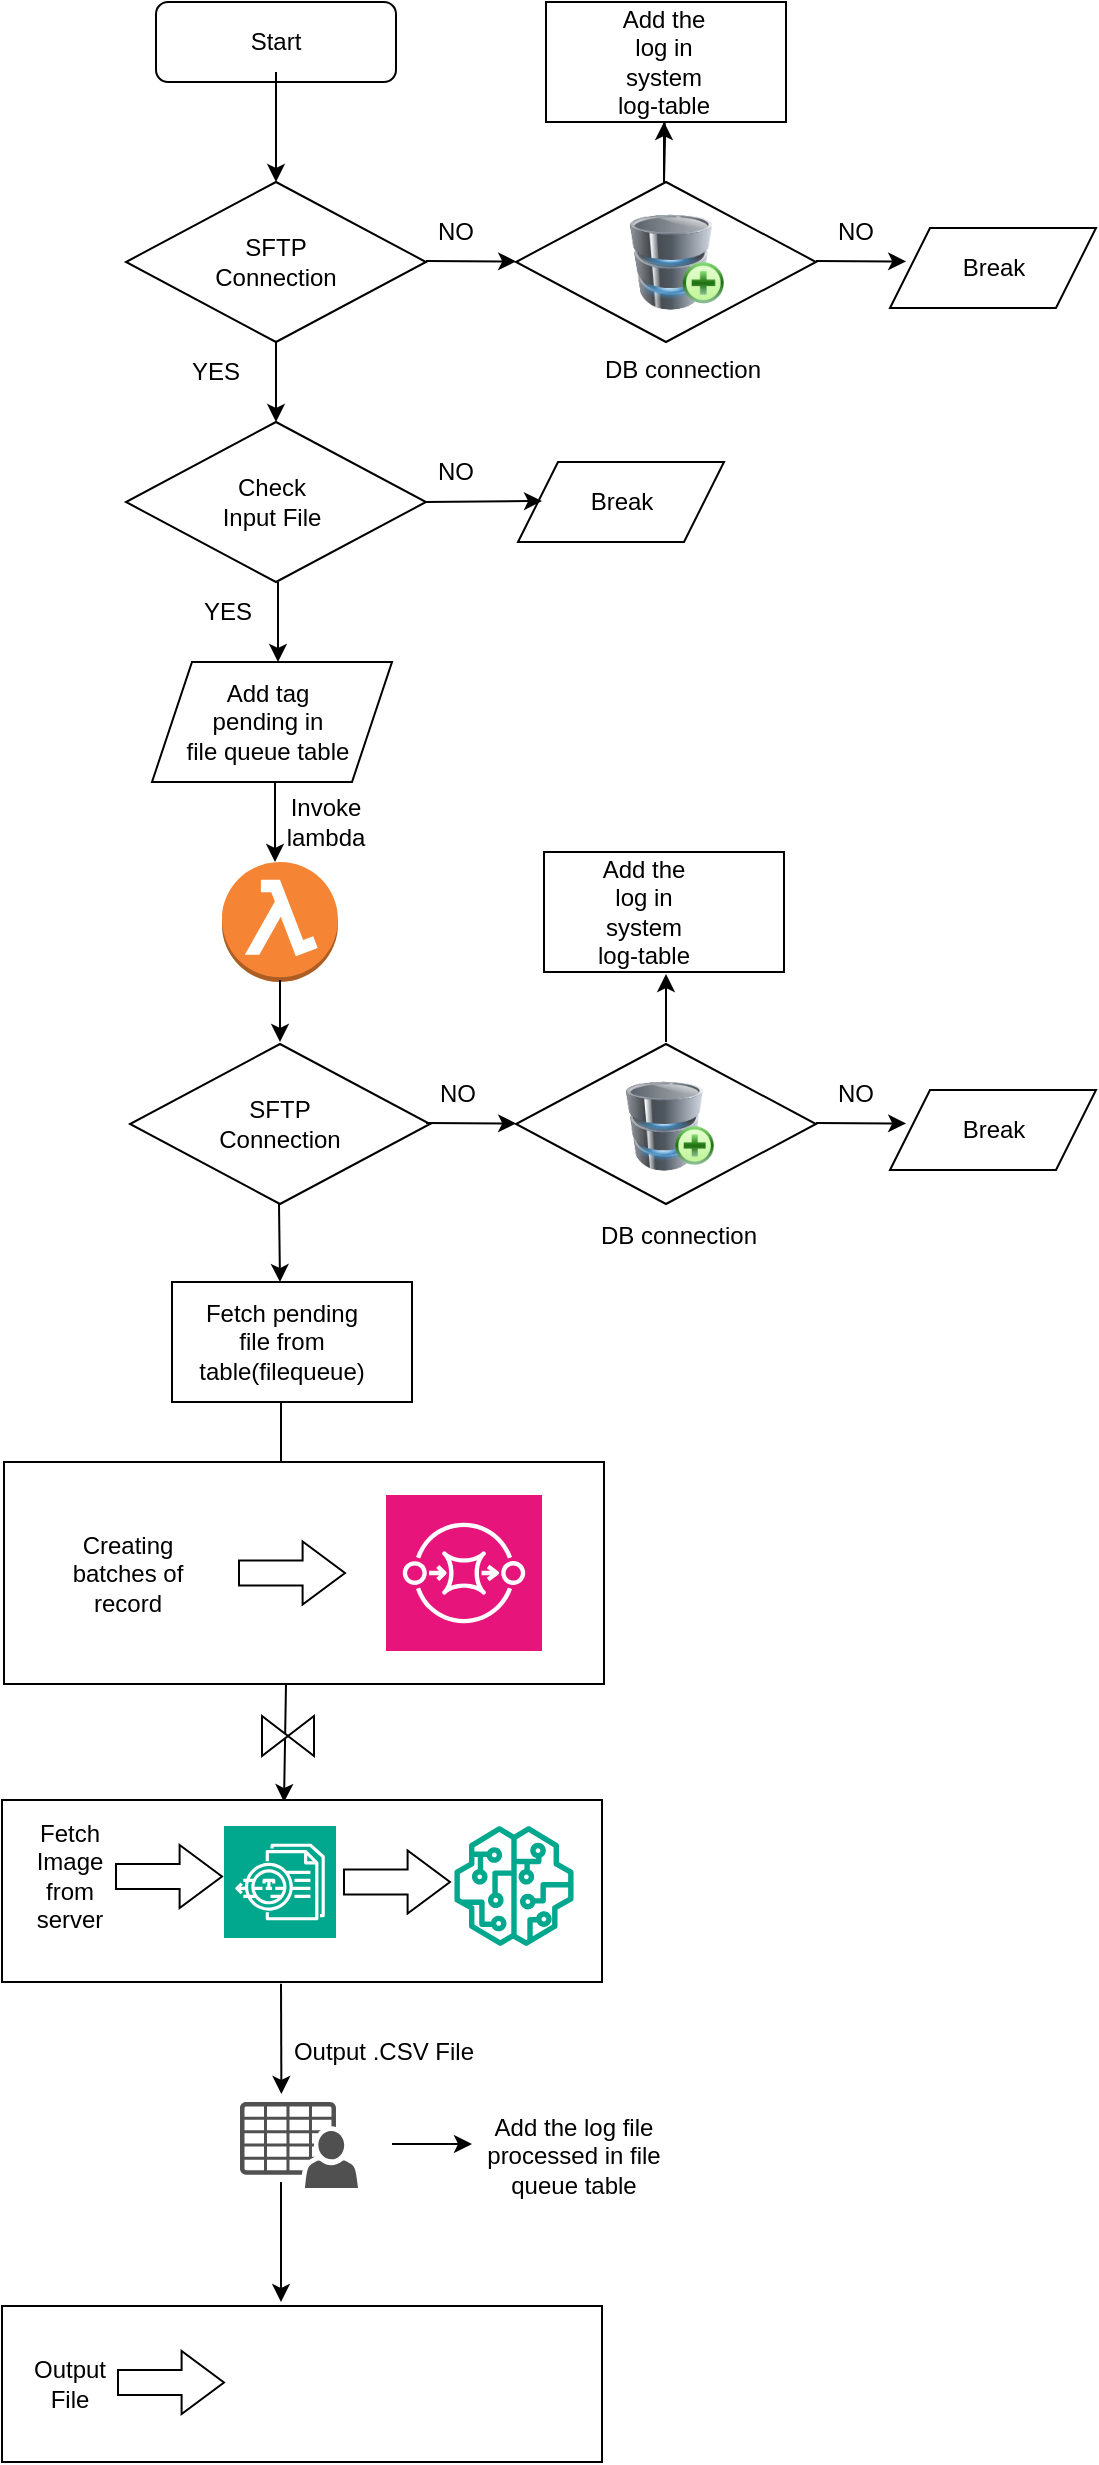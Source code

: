 <mxfile version="24.2.5" type="github">
  <diagram name="Page-1" id="2EUsOOOVj8OHihhh9qo4">
    <mxGraphModel dx="1259" dy="674" grid="1" gridSize="10" guides="1" tooltips="1" connect="1" arrows="1" fold="1" page="1" pageScale="1" pageWidth="827" pageHeight="1169" math="0" shadow="0">
      <root>
        <mxCell id="0" />
        <mxCell id="1" parent="0" />
        <mxCell id="RsuP2KSaUgANFb2woG4n-2" value="" style="rounded=1;whiteSpace=wrap;html=1;" parent="1" vertex="1">
          <mxGeometry x="286" y="30" width="120" height="40" as="geometry" />
        </mxCell>
        <mxCell id="RsuP2KSaUgANFb2woG4n-5" value="" style="edgeStyle=orthogonalEdgeStyle;rounded=0;orthogonalLoop=1;jettySize=auto;html=1;" parent="1" source="RsuP2KSaUgANFb2woG4n-3" target="RsuP2KSaUgANFb2woG4n-4" edge="1">
          <mxGeometry relative="1" as="geometry" />
        </mxCell>
        <mxCell id="RsuP2KSaUgANFb2woG4n-3" value="Start" style="text;html=1;align=center;verticalAlign=middle;whiteSpace=wrap;rounded=0;" parent="1" vertex="1">
          <mxGeometry x="316" y="35" width="60" height="30" as="geometry" />
        </mxCell>
        <mxCell id="RsuP2KSaUgANFb2woG4n-4" value="" style="rhombus;whiteSpace=wrap;html=1;" parent="1" vertex="1">
          <mxGeometry x="271" y="120" width="150" height="80" as="geometry" />
        </mxCell>
        <mxCell id="RsuP2KSaUgANFb2woG4n-6" value="SFTP&lt;br&gt;Connection" style="text;html=1;align=center;verticalAlign=middle;whiteSpace=wrap;rounded=0;" parent="1" vertex="1">
          <mxGeometry x="316" y="145" width="60" height="30" as="geometry" />
        </mxCell>
        <mxCell id="RsuP2KSaUgANFb2woG4n-7" value="" style="endArrow=classic;html=1;rounded=0;" parent="1" edge="1">
          <mxGeometry width="50" height="50" relative="1" as="geometry">
            <mxPoint x="421" y="159.5" as="sourcePoint" />
            <mxPoint x="466.088" y="159.737" as="targetPoint" />
          </mxGeometry>
        </mxCell>
        <mxCell id="RsuP2KSaUgANFb2woG4n-8" value="YES" style="text;html=1;align=center;verticalAlign=middle;whiteSpace=wrap;rounded=0;" parent="1" vertex="1">
          <mxGeometry x="286" y="200" width="60" height="30" as="geometry" />
        </mxCell>
        <mxCell id="RsuP2KSaUgANFb2woG4n-9" value="NO" style="text;html=1;align=center;verticalAlign=middle;whiteSpace=wrap;rounded=0;" parent="1" vertex="1">
          <mxGeometry x="406" y="130" width="60" height="30" as="geometry" />
        </mxCell>
        <mxCell id="RsuP2KSaUgANFb2woG4n-10" value="" style="endArrow=classic;html=1;rounded=0;" parent="1" edge="1">
          <mxGeometry width="50" height="50" relative="1" as="geometry">
            <mxPoint x="346" y="200" as="sourcePoint" />
            <mxPoint x="346" y="240" as="targetPoint" />
          </mxGeometry>
        </mxCell>
        <mxCell id="RsuP2KSaUgANFb2woG4n-13" value="" style="rhombus;whiteSpace=wrap;html=1;" parent="1" vertex="1">
          <mxGeometry x="466" y="120" width="150" height="80" as="geometry" />
        </mxCell>
        <mxCell id="RsuP2KSaUgANFb2woG4n-52" value="" style="edgeStyle=orthogonalEdgeStyle;rounded=0;orthogonalLoop=1;jettySize=auto;html=1;" parent="1" target="RsuP2KSaUgANFb2woG4n-22" edge="1">
          <mxGeometry relative="1" as="geometry">
            <mxPoint x="540" y="120" as="sourcePoint" />
          </mxGeometry>
        </mxCell>
        <mxCell id="RsuP2KSaUgANFb2woG4n-15" value="" style="endArrow=classic;html=1;rounded=0;" parent="1" edge="1">
          <mxGeometry width="50" height="50" relative="1" as="geometry">
            <mxPoint x="616" y="159.5" as="sourcePoint" />
            <mxPoint x="661.088" y="159.737" as="targetPoint" />
          </mxGeometry>
        </mxCell>
        <mxCell id="RsuP2KSaUgANFb2woG4n-17" value="NO" style="text;html=1;align=center;verticalAlign=middle;whiteSpace=wrap;rounded=0;" parent="1" vertex="1">
          <mxGeometry x="606" y="130" width="60" height="30" as="geometry" />
        </mxCell>
        <mxCell id="RsuP2KSaUgANFb2woG4n-18" value="" style="shape=parallelogram;perimeter=parallelogramPerimeter;whiteSpace=wrap;html=1;fixedSize=1;" parent="1" vertex="1">
          <mxGeometry x="653" y="143" width="103" height="40" as="geometry" />
        </mxCell>
        <mxCell id="RsuP2KSaUgANFb2woG4n-19" value="Break" style="text;html=1;align=center;verticalAlign=middle;whiteSpace=wrap;rounded=0;" parent="1" vertex="1">
          <mxGeometry x="675" y="148" width="60" height="30" as="geometry" />
        </mxCell>
        <mxCell id="RsuP2KSaUgANFb2woG4n-21" value="" style="rounded=0;whiteSpace=wrap;html=1;" parent="1" vertex="1">
          <mxGeometry x="481" y="30" width="120" height="60" as="geometry" />
        </mxCell>
        <mxCell id="RsuP2KSaUgANFb2woG4n-22" value="Add the log in system log-table" style="text;html=1;align=center;verticalAlign=middle;whiteSpace=wrap;rounded=0;" parent="1" vertex="1">
          <mxGeometry x="510" y="45" width="60" height="30" as="geometry" />
        </mxCell>
        <mxCell id="RsuP2KSaUgANFb2woG4n-25" value="" style="rhombus;whiteSpace=wrap;html=1;" parent="1" vertex="1">
          <mxGeometry x="271" y="240" width="150" height="80" as="geometry" />
        </mxCell>
        <mxCell id="RsuP2KSaUgANFb2woG4n-26" value="Check Input File" style="text;html=1;align=center;verticalAlign=middle;whiteSpace=wrap;rounded=0;" parent="1" vertex="1">
          <mxGeometry x="314" y="265" width="60" height="30" as="geometry" />
        </mxCell>
        <mxCell id="RsuP2KSaUgANFb2woG4n-27" value="" style="endArrow=classic;html=1;rounded=0;" parent="1" edge="1">
          <mxGeometry width="50" height="50" relative="1" as="geometry">
            <mxPoint x="347" y="320" as="sourcePoint" />
            <mxPoint x="347" y="360" as="targetPoint" />
          </mxGeometry>
        </mxCell>
        <mxCell id="RsuP2KSaUgANFb2woG4n-28" value="YES" style="text;html=1;align=center;verticalAlign=middle;whiteSpace=wrap;rounded=0;" parent="1" vertex="1">
          <mxGeometry x="292" y="320" width="60" height="30" as="geometry" />
        </mxCell>
        <mxCell id="RsuP2KSaUgANFb2woG4n-29" value="" style="shape=parallelogram;perimeter=parallelogramPerimeter;whiteSpace=wrap;html=1;fixedSize=1;" parent="1" vertex="1">
          <mxGeometry x="284" y="360" width="120" height="60" as="geometry" />
        </mxCell>
        <mxCell id="RsuP2KSaUgANFb2woG4n-30" value="Add tag pending in file&amp;nbsp;queue&amp;nbsp;table" style="text;html=1;align=center;verticalAlign=middle;whiteSpace=wrap;rounded=0;" parent="1" vertex="1">
          <mxGeometry x="312" y="375" width="60" height="30" as="geometry" />
        </mxCell>
        <mxCell id="RsuP2KSaUgANFb2woG4n-31" value="" style="endArrow=classic;html=1;rounded=0;" parent="1" edge="1">
          <mxGeometry width="50" height="50" relative="1" as="geometry">
            <mxPoint x="345.5" y="420" as="sourcePoint" />
            <mxPoint x="345.5" y="460" as="targetPoint" />
          </mxGeometry>
        </mxCell>
        <mxCell id="RsuP2KSaUgANFb2woG4n-32" value="" style="outlineConnect=0;dashed=0;verticalLabelPosition=bottom;verticalAlign=top;align=center;html=1;shape=mxgraph.aws3.lambda_function;fillColor=#F58534;gradientColor=none;" parent="1" vertex="1">
          <mxGeometry x="319" y="460" width="58" height="60" as="geometry" />
        </mxCell>
        <mxCell id="RsuP2KSaUgANFb2woG4n-33" value="Invoke lambda" style="text;html=1;align=center;verticalAlign=middle;whiteSpace=wrap;rounded=0;" parent="1" vertex="1">
          <mxGeometry x="341" y="425" width="60" height="30" as="geometry" />
        </mxCell>
        <mxCell id="RsuP2KSaUgANFb2woG4n-34" value="" style="rhombus;whiteSpace=wrap;html=1;" parent="1" vertex="1">
          <mxGeometry x="273" y="551" width="150" height="80" as="geometry" />
        </mxCell>
        <mxCell id="RsuP2KSaUgANFb2woG4n-36" value="" style="endArrow=classic;html=1;rounded=0;" parent="1" edge="1">
          <mxGeometry width="50" height="50" relative="1" as="geometry">
            <mxPoint x="348" y="519" as="sourcePoint" />
            <mxPoint x="348" y="550" as="targetPoint" />
          </mxGeometry>
        </mxCell>
        <mxCell id="RsuP2KSaUgANFb2woG4n-37" value="SFTP&lt;br style=&quot;border-color: var(--border-color);&quot;&gt;Connection" style="text;html=1;align=center;verticalAlign=middle;whiteSpace=wrap;rounded=0;" parent="1" vertex="1">
          <mxGeometry x="318" y="576" width="60" height="30" as="geometry" />
        </mxCell>
        <mxCell id="RsuP2KSaUgANFb2woG4n-38" value="" style="endArrow=classic;html=1;rounded=0;" parent="1" edge="1">
          <mxGeometry width="50" height="50" relative="1" as="geometry">
            <mxPoint x="421" y="590.5" as="sourcePoint" />
            <mxPoint x="466.088" y="590.737" as="targetPoint" />
          </mxGeometry>
        </mxCell>
        <mxCell id="RsuP2KSaUgANFb2woG4n-39" value="" style="rhombus;whiteSpace=wrap;html=1;" parent="1" vertex="1">
          <mxGeometry x="466" y="551" width="150" height="80" as="geometry" />
        </mxCell>
        <mxCell id="RsuP2KSaUgANFb2woG4n-41" value="" style="endArrow=classic;html=1;rounded=0;" parent="1" edge="1">
          <mxGeometry width="50" height="50" relative="1" as="geometry">
            <mxPoint x="616" y="590.5" as="sourcePoint" />
            <mxPoint x="661.088" y="590.737" as="targetPoint" />
          </mxGeometry>
        </mxCell>
        <mxCell id="RsuP2KSaUgANFb2woG4n-42" value="NO" style="text;html=1;align=center;verticalAlign=middle;whiteSpace=wrap;rounded=0;" parent="1" vertex="1">
          <mxGeometry x="606" y="561" width="60" height="30" as="geometry" />
        </mxCell>
        <mxCell id="RsuP2KSaUgANFb2woG4n-43" value="" style="shape=parallelogram;perimeter=parallelogramPerimeter;whiteSpace=wrap;html=1;fixedSize=1;" parent="1" vertex="1">
          <mxGeometry x="653" y="574" width="103" height="40" as="geometry" />
        </mxCell>
        <mxCell id="RsuP2KSaUgANFb2woG4n-44" value="Break" style="text;html=1;align=center;verticalAlign=middle;whiteSpace=wrap;rounded=0;" parent="1" vertex="1">
          <mxGeometry x="675" y="579" width="60" height="30" as="geometry" />
        </mxCell>
        <mxCell id="RsuP2KSaUgANFb2woG4n-46" value="" style="endArrow=classic;html=1;rounded=0;" parent="1" edge="1">
          <mxGeometry width="50" height="50" relative="1" as="geometry">
            <mxPoint x="540" y="120" as="sourcePoint" />
            <mxPoint x="540" y="90" as="targetPoint" />
          </mxGeometry>
        </mxCell>
        <mxCell id="RsuP2KSaUgANFb2woG4n-47" value="" style="rounded=0;whiteSpace=wrap;html=1;" parent="1" vertex="1">
          <mxGeometry x="480" y="455" width="120" height="60" as="geometry" />
        </mxCell>
        <mxCell id="RsuP2KSaUgANFb2woG4n-62" value="Add the log in system log-table" style="text;html=1;align=center;verticalAlign=middle;whiteSpace=wrap;rounded=0;" parent="1" vertex="1">
          <mxGeometry x="500" y="460" width="60" height="50" as="geometry" />
        </mxCell>
        <mxCell id="RsuP2KSaUgANFb2woG4n-63" value="" style="endArrow=classic;html=1;rounded=0;" parent="1" edge="1">
          <mxGeometry width="50" height="50" relative="1" as="geometry">
            <mxPoint x="541" y="550" as="sourcePoint" />
            <mxPoint x="541" y="516" as="targetPoint" />
          </mxGeometry>
        </mxCell>
        <mxCell id="RsuP2KSaUgANFb2woG4n-64" value="" style="shape=parallelogram;perimeter=parallelogramPerimeter;whiteSpace=wrap;html=1;fixedSize=1;" parent="1" vertex="1">
          <mxGeometry x="467" y="260" width="103" height="40" as="geometry" />
        </mxCell>
        <mxCell id="RsuP2KSaUgANFb2woG4n-65" value="Break" style="text;html=1;align=center;verticalAlign=middle;whiteSpace=wrap;rounded=0;" parent="1" vertex="1">
          <mxGeometry x="489" y="265" width="60" height="30" as="geometry" />
        </mxCell>
        <mxCell id="RsuP2KSaUgANFb2woG4n-66" value="" style="endArrow=classic;html=1;rounded=0;" parent="1" edge="1">
          <mxGeometry width="50" height="50" relative="1" as="geometry">
            <mxPoint x="420" y="280" as="sourcePoint" />
            <mxPoint x="479" y="279.5" as="targetPoint" />
          </mxGeometry>
        </mxCell>
        <mxCell id="RsuP2KSaUgANFb2woG4n-68" value="NO" style="text;html=1;align=center;verticalAlign=middle;whiteSpace=wrap;rounded=0;" parent="1" vertex="1">
          <mxGeometry x="406" y="250" width="60" height="30" as="geometry" />
        </mxCell>
        <mxCell id="RsuP2KSaUgANFb2woG4n-69" value="NO" style="text;html=1;align=center;verticalAlign=middle;whiteSpace=wrap;rounded=0;" parent="1" vertex="1">
          <mxGeometry x="407" y="561" width="60" height="30" as="geometry" />
        </mxCell>
        <mxCell id="RsuP2KSaUgANFb2woG4n-70" value="" style="endArrow=classic;html=1;rounded=0;" parent="1" edge="1">
          <mxGeometry width="50" height="50" relative="1" as="geometry">
            <mxPoint x="347.5" y="631" as="sourcePoint" />
            <mxPoint x="348" y="670" as="targetPoint" />
          </mxGeometry>
        </mxCell>
        <mxCell id="RsuP2KSaUgANFb2woG4n-73" value="" style="rounded=0;whiteSpace=wrap;html=1;" parent="1" vertex="1">
          <mxGeometry x="294" y="670" width="120" height="60" as="geometry" />
        </mxCell>
        <mxCell id="RsuP2KSaUgANFb2woG4n-74" value="Fetch pending file from table(filequeue)" style="text;html=1;align=center;verticalAlign=middle;whiteSpace=wrap;rounded=0;" parent="1" vertex="1">
          <mxGeometry x="319" y="685" width="60" height="30" as="geometry" />
        </mxCell>
        <mxCell id="RsuP2KSaUgANFb2woG4n-77" value="" style="endArrow=classic;html=1;rounded=0;" parent="1" edge="1">
          <mxGeometry width="50" height="50" relative="1" as="geometry">
            <mxPoint x="348.5" y="730" as="sourcePoint" />
            <mxPoint x="348.5" y="780" as="targetPoint" />
          </mxGeometry>
        </mxCell>
        <mxCell id="RsuP2KSaUgANFb2woG4n-84" value="" style="endArrow=classic;html=1;rounded=0;exitX=0.5;exitY=1;exitDx=0;exitDy=0;exitPerimeter=0;" parent="1" edge="1">
          <mxGeometry width="50" height="50" relative="1" as="geometry">
            <mxPoint x="351" y="871" as="sourcePoint" />
            <mxPoint x="350" y="930" as="targetPoint" />
          </mxGeometry>
        </mxCell>
        <mxCell id="RsuP2KSaUgANFb2woG4n-86" value="" style="shape=collate;html=1;direction=south;" parent="1" vertex="1">
          <mxGeometry x="339" y="887" width="26" height="20" as="geometry" />
        </mxCell>
        <mxCell id="RsuP2KSaUgANFb2woG4n-88" value="" style="sketch=0;points=[[0,0,0],[0.25,0,0],[0.5,0,0],[0.75,0,0],[1,0,0],[0,1,0],[0.25,1,0],[0.5,1,0],[0.75,1,0],[1,1,0],[0,0.25,0],[0,0.5,0],[0,0.75,0],[1,0.25,0],[1,0.5,0],[1,0.75,0]];outlineConnect=0;fontColor=#232F3E;fillColor=#01A88D;strokeColor=#ffffff;dashed=0;verticalLabelPosition=bottom;verticalAlign=top;align=center;html=1;fontSize=12;fontStyle=0;aspect=fixed;shape=mxgraph.aws4.resourceIcon;resIcon=mxgraph.aws4.textract;" parent="1" vertex="1">
          <mxGeometry x="320" y="934.25" width="50" height="50" as="geometry" />
        </mxCell>
        <mxCell id="RsuP2KSaUgANFb2woG4n-90" value="" style="rounded=0;whiteSpace=wrap;html=1;" parent="1" vertex="1">
          <mxGeometry x="209" y="929" width="300" height="91" as="geometry" />
        </mxCell>
        <mxCell id="RsuP2KSaUgANFb2woG4n-91" value="Fetch Image from server" style="text;html=1;align=center;verticalAlign=middle;whiteSpace=wrap;rounded=0;" parent="1" vertex="1">
          <mxGeometry x="213" y="952" width="60" height="30" as="geometry" />
        </mxCell>
        <mxCell id="RsuP2KSaUgANFb2woG4n-92" value="" style="shape=singleArrow;whiteSpace=wrap;html=1;arrowWidth=0.4;arrowSize=0.4;" parent="1" vertex="1">
          <mxGeometry x="266" y="951.5" width="53" height="31.5" as="geometry" />
        </mxCell>
        <mxCell id="RsuP2KSaUgANFb2woG4n-94" value="" style="sketch=0;points=[[0,0,0],[0.25,0,0],[0.5,0,0],[0.75,0,0],[1,0,0],[0,1,0],[0.25,1,0],[0.5,1,0],[0.75,1,0],[1,1,0],[0,0.25,0],[0,0.5,0],[0,0.75,0],[1,0.25,0],[1,0.5,0],[1,0.75,0]];outlineConnect=0;fontColor=#232F3E;fillColor=#01A88D;strokeColor=#ffffff;dashed=0;verticalLabelPosition=bottom;verticalAlign=top;align=center;html=1;fontSize=12;fontStyle=0;aspect=fixed;shape=mxgraph.aws4.resourceIcon;resIcon=mxgraph.aws4.textract;" parent="1" vertex="1">
          <mxGeometry x="320" y="942" width="56" height="56" as="geometry" />
        </mxCell>
        <mxCell id="RsuP2KSaUgANFb2woG4n-95" value="" style="shape=singleArrow;whiteSpace=wrap;html=1;arrowWidth=0.4;arrowSize=0.4;" parent="1" vertex="1">
          <mxGeometry x="380" y="954.25" width="53" height="31.5" as="geometry" />
        </mxCell>
        <mxCell id="RsuP2KSaUgANFb2woG4n-97" value="" style="sketch=0;outlineConnect=0;fontColor=#232F3E;gradientColor=none;fillColor=#01A88D;strokeColor=none;dashed=0;verticalLabelPosition=bottom;verticalAlign=top;align=center;html=1;fontSize=12;fontStyle=0;aspect=fixed;pointerEvents=1;shape=mxgraph.aws4.sagemaker_model;" parent="1" vertex="1">
          <mxGeometry x="435" y="942" width="60" height="60" as="geometry" />
        </mxCell>
        <mxCell id="RsuP2KSaUgANFb2woG4n-98" value="" style="rounded=0;whiteSpace=wrap;html=1;" parent="1" vertex="1">
          <mxGeometry x="210" y="760" width="300" height="111" as="geometry" />
        </mxCell>
        <mxCell id="RsuP2KSaUgANFb2woG4n-99" value="Creating batches of record" style="text;html=1;align=center;verticalAlign=middle;whiteSpace=wrap;rounded=0;" parent="1" vertex="1">
          <mxGeometry x="234" y="796.13" width="76" height="38.75" as="geometry" />
        </mxCell>
        <mxCell id="RsuP2KSaUgANFb2woG4n-100" value="" style="shape=singleArrow;whiteSpace=wrap;html=1;arrowWidth=0.4;arrowSize=0.4;" parent="1" vertex="1">
          <mxGeometry x="327.5" y="799.75" width="53" height="31.5" as="geometry" />
        </mxCell>
        <mxCell id="RsuP2KSaUgANFb2woG4n-102" value="" style="sketch=0;points=[[0,0,0],[0.25,0,0],[0.5,0,0],[0.75,0,0],[1,0,0],[0,1,0],[0.25,1,0],[0.5,1,0],[0.75,1,0],[1,1,0],[0,0.25,0],[0,0.5,0],[0,0.75,0],[1,0.25,0],[1,0.5,0],[1,0.75,0]];outlineConnect=0;fontColor=#232F3E;fillColor=#E7157B;strokeColor=#ffffff;dashed=0;verticalLabelPosition=bottom;verticalAlign=top;align=center;html=1;fontSize=12;fontStyle=0;aspect=fixed;shape=mxgraph.aws4.resourceIcon;resIcon=mxgraph.aws4.sqs;" parent="1" vertex="1">
          <mxGeometry x="401" y="776.5" width="78" height="78" as="geometry" />
        </mxCell>
        <mxCell id="RsuP2KSaUgANFb2woG4n-104" value="" style="endArrow=classic;html=1;rounded=0;exitX=0.536;exitY=1.053;exitDx=0;exitDy=0;exitPerimeter=0;" parent="1" edge="1">
          <mxGeometry width="50" height="50" relative="1" as="geometry">
            <mxPoint x="348.5" y="1020.823" as="sourcePoint" />
            <mxPoint x="348.7" y="1076" as="targetPoint" />
          </mxGeometry>
        </mxCell>
        <mxCell id="RsuP2KSaUgANFb2woG4n-105" value="" style="image;html=1;image=img/lib/clip_art/computers/Database_Add_128x128.png" parent="1" vertex="1">
          <mxGeometry x="523" y="135" width="47" height="50" as="geometry" />
        </mxCell>
        <mxCell id="RsuP2KSaUgANFb2woG4n-106" value="DB connection" style="text;html=1;align=center;verticalAlign=middle;whiteSpace=wrap;rounded=0;" parent="1" vertex="1">
          <mxGeometry x="509" y="199" width="81" height="30" as="geometry" />
        </mxCell>
        <mxCell id="RsuP2KSaUgANFb2woG4n-107" value="" style="image;html=1;image=img/lib/clip_art/computers/Database_Add_128x128.png" parent="1" vertex="1">
          <mxGeometry x="521" y="564" width="44" height="56" as="geometry" />
        </mxCell>
        <mxCell id="RsuP2KSaUgANFb2woG4n-108" value="DB connection" style="text;html=1;align=center;verticalAlign=middle;whiteSpace=wrap;rounded=0;" parent="1" vertex="1">
          <mxGeometry x="503" y="632" width="89" height="30" as="geometry" />
        </mxCell>
        <mxCell id="RsuP2KSaUgANFb2woG4n-109" value="" style="sketch=0;pointerEvents=1;shadow=0;dashed=0;html=1;strokeColor=none;fillColor=#505050;labelPosition=center;verticalLabelPosition=bottom;verticalAlign=top;outlineConnect=0;align=center;shape=mxgraph.office.users.csv_file;" parent="1" vertex="1">
          <mxGeometry x="328" y="1080" width="59" height="43" as="geometry" />
        </mxCell>
        <mxCell id="RsuP2KSaUgANFb2woG4n-110" value="Output .CSV File" style="text;html=1;align=center;verticalAlign=middle;whiteSpace=wrap;rounded=0;" parent="1" vertex="1">
          <mxGeometry x="352" y="1040" width="96" height="30" as="geometry" />
        </mxCell>
        <mxCell id="RsuP2KSaUgANFb2woG4n-111" value="" style="endArrow=classic;html=1;rounded=0;" parent="1" edge="1">
          <mxGeometry width="50" height="50" relative="1" as="geometry">
            <mxPoint x="348.5" y="1120" as="sourcePoint" />
            <mxPoint x="348.5" y="1180" as="targetPoint" />
          </mxGeometry>
        </mxCell>
        <mxCell id="RsuP2KSaUgANFb2woG4n-112" value="" style="rounded=0;whiteSpace=wrap;html=1;" parent="1" vertex="1">
          <mxGeometry x="209" y="1182" width="300" height="78" as="geometry" />
        </mxCell>
        <mxCell id="RsuP2KSaUgANFb2woG4n-113" value="Output File" style="text;html=1;align=center;verticalAlign=middle;whiteSpace=wrap;rounded=0;" parent="1" vertex="1">
          <mxGeometry x="213" y="1206" width="60" height="30" as="geometry" />
        </mxCell>
        <mxCell id="RsuP2KSaUgANFb2woG4n-114" value="" style="endArrow=classic;html=1;rounded=0;" parent="1" edge="1">
          <mxGeometry width="50" height="50" relative="1" as="geometry">
            <mxPoint x="404" y="1101" as="sourcePoint" />
            <mxPoint x="444" y="1101" as="targetPoint" />
          </mxGeometry>
        </mxCell>
        <mxCell id="RsuP2KSaUgANFb2woG4n-115" value="Add the log file processed in file queue table" style="text;html=1;align=center;verticalAlign=middle;whiteSpace=wrap;rounded=0;" parent="1" vertex="1">
          <mxGeometry x="450" y="1093" width="90" height="27" as="geometry" />
        </mxCell>
        <mxCell id="TgZ_EIgBOrHpFsuJSgnc-1" value="" style="shape=singleArrow;whiteSpace=wrap;html=1;arrowWidth=0.4;arrowSize=0.4;" vertex="1" parent="1">
          <mxGeometry x="267" y="1204.5" width="53" height="31.5" as="geometry" />
        </mxCell>
      </root>
    </mxGraphModel>
  </diagram>
</mxfile>
